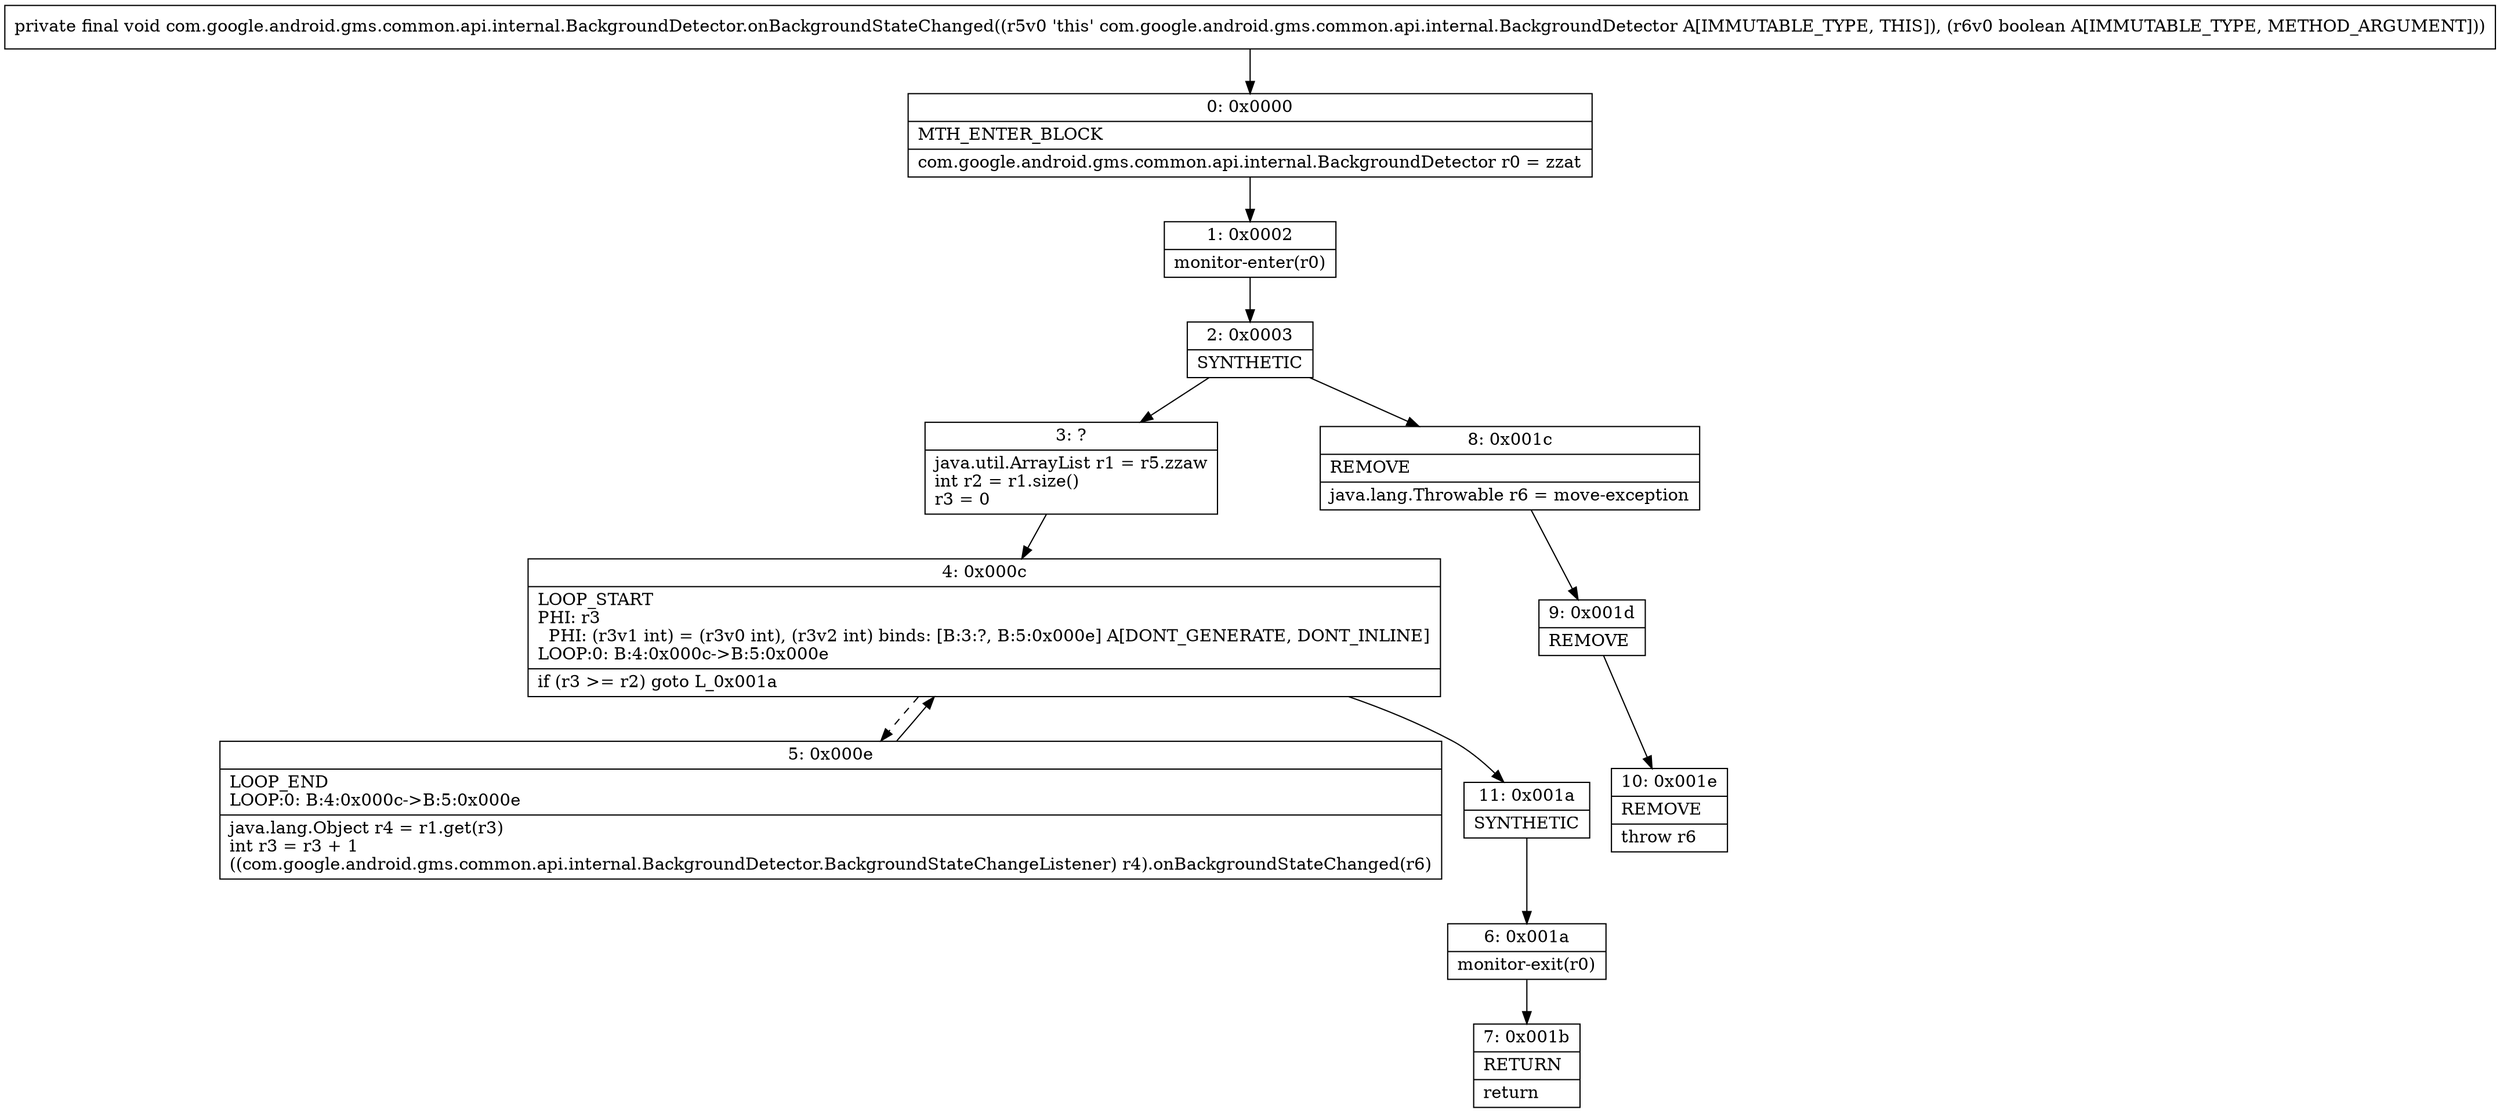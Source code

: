 digraph "CFG forcom.google.android.gms.common.api.internal.BackgroundDetector.onBackgroundStateChanged(Z)V" {
Node_0 [shape=record,label="{0\:\ 0x0000|MTH_ENTER_BLOCK\l|com.google.android.gms.common.api.internal.BackgroundDetector r0 = zzat\l}"];
Node_1 [shape=record,label="{1\:\ 0x0002|monitor\-enter(r0)\l}"];
Node_2 [shape=record,label="{2\:\ 0x0003|SYNTHETIC\l}"];
Node_3 [shape=record,label="{3\:\ ?|java.util.ArrayList r1 = r5.zzaw\lint r2 = r1.size()\lr3 = 0\l}"];
Node_4 [shape=record,label="{4\:\ 0x000c|LOOP_START\lPHI: r3 \l  PHI: (r3v1 int) = (r3v0 int), (r3v2 int) binds: [B:3:?, B:5:0x000e] A[DONT_GENERATE, DONT_INLINE]\lLOOP:0: B:4:0x000c\-\>B:5:0x000e\l|if (r3 \>= r2) goto L_0x001a\l}"];
Node_5 [shape=record,label="{5\:\ 0x000e|LOOP_END\lLOOP:0: B:4:0x000c\-\>B:5:0x000e\l|java.lang.Object r4 = r1.get(r3)\lint r3 = r3 + 1\l((com.google.android.gms.common.api.internal.BackgroundDetector.BackgroundStateChangeListener) r4).onBackgroundStateChanged(r6)\l}"];
Node_6 [shape=record,label="{6\:\ 0x001a|monitor\-exit(r0)\l}"];
Node_7 [shape=record,label="{7\:\ 0x001b|RETURN\l|return\l}"];
Node_8 [shape=record,label="{8\:\ 0x001c|REMOVE\l|java.lang.Throwable r6 = move\-exception\l}"];
Node_9 [shape=record,label="{9\:\ 0x001d|REMOVE\l}"];
Node_10 [shape=record,label="{10\:\ 0x001e|REMOVE\l|throw r6\l}"];
Node_11 [shape=record,label="{11\:\ 0x001a|SYNTHETIC\l}"];
MethodNode[shape=record,label="{private final void com.google.android.gms.common.api.internal.BackgroundDetector.onBackgroundStateChanged((r5v0 'this' com.google.android.gms.common.api.internal.BackgroundDetector A[IMMUTABLE_TYPE, THIS]), (r6v0 boolean A[IMMUTABLE_TYPE, METHOD_ARGUMENT])) }"];
MethodNode -> Node_0;
Node_0 -> Node_1;
Node_1 -> Node_2;
Node_2 -> Node_3;
Node_2 -> Node_8;
Node_3 -> Node_4;
Node_4 -> Node_5[style=dashed];
Node_4 -> Node_11;
Node_5 -> Node_4;
Node_6 -> Node_7;
Node_8 -> Node_9;
Node_9 -> Node_10;
Node_11 -> Node_6;
}

